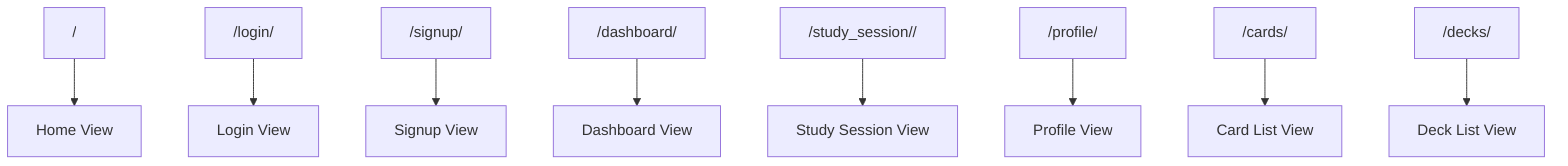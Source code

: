 graph TD
    Root["/"] --> HomeView["Home View"]
    Login["/login/"] --> LoginView["Login View"]
    Signup["/signup/"] --> SignupView["Signup View"]
    Dashboard["/dashboard/"] --> DashboardView["Dashboard View"]
    StudySession["/study_session/<id>/"] --> StudySessionView["Study Session View"]
    Profile["/profile/"] --> ProfileView["Profile View"]
    Cards["/cards/"] --> CardListView["Card List View"]
    Decks["/decks/"] --> DeckListView["Deck List View"]